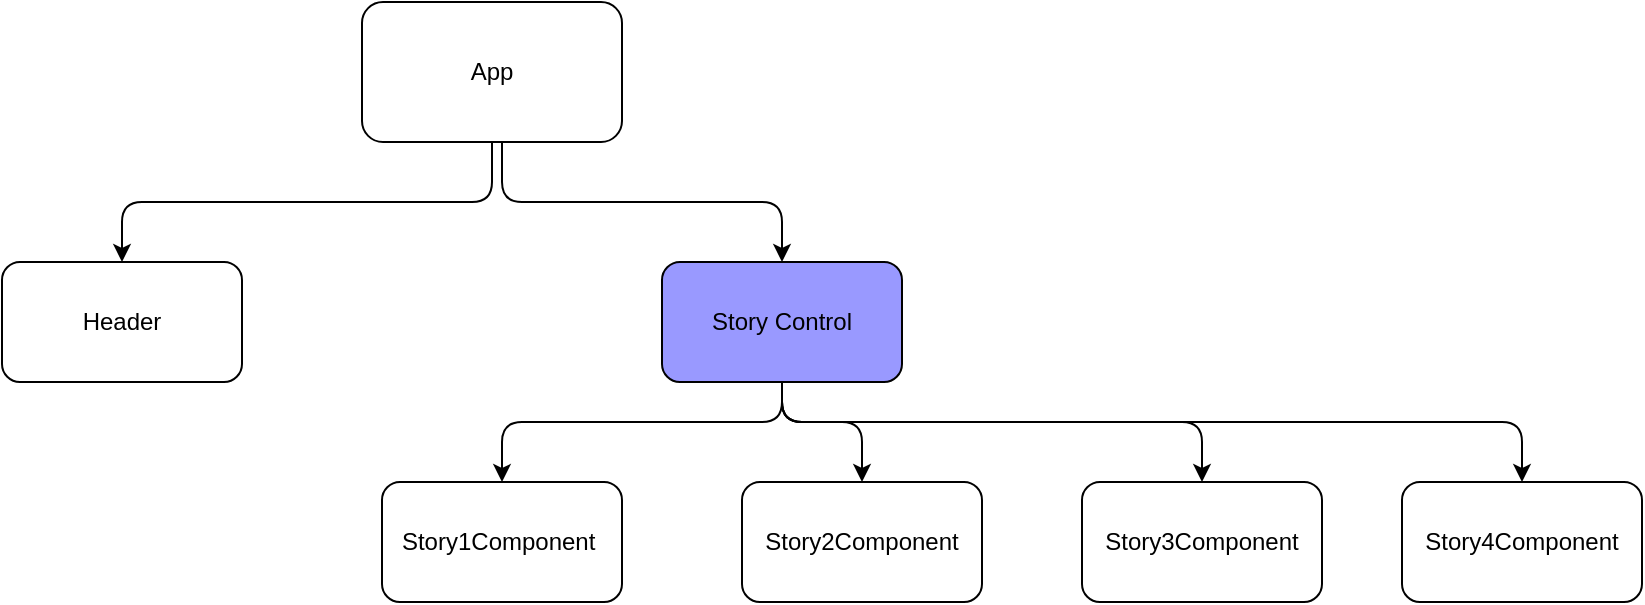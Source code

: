 <mxfile version="14.4.3" type="device"><diagram id="5yLfihvolB3Kc7mFmclq" name="Page-1"><mxGraphModel dx="1135" dy="769" grid="1" gridSize="10" guides="1" tooltips="1" connect="1" arrows="1" fold="1" page="1" pageScale="1" pageWidth="850" pageHeight="1100" math="0" shadow="0"><root><mxCell id="0"/><mxCell id="1" parent="0"/><mxCell id="ihk5z68jFUGyf2Ct_ikS-3" value="App" style="rounded=1;whiteSpace=wrap;html=1;" vertex="1" parent="1"><mxGeometry x="340" y="60" width="130" height="70" as="geometry"/></mxCell><mxCell id="ihk5z68jFUGyf2Ct_ikS-4" value="Header" style="rounded=1;whiteSpace=wrap;html=1;" vertex="1" parent="1"><mxGeometry x="160" y="190" width="120" height="60" as="geometry"/></mxCell><mxCell id="ihk5z68jFUGyf2Ct_ikS-5" value="" style="endArrow=classic;html=1;exitX=0.5;exitY=1;exitDx=0;exitDy=0;entryX=0.5;entryY=0;entryDx=0;entryDy=0;" edge="1" parent="1" source="ihk5z68jFUGyf2Ct_ikS-3" target="ihk5z68jFUGyf2Ct_ikS-4"><mxGeometry width="50" height="50" relative="1" as="geometry"><mxPoint x="410" y="420" as="sourcePoint"/><mxPoint x="210" y="160" as="targetPoint"/><Array as="points"><mxPoint x="405" y="160"/><mxPoint x="220" y="160"/></Array></mxGeometry></mxCell><mxCell id="ihk5z68jFUGyf2Ct_ikS-6" value="Story Control" style="rounded=1;whiteSpace=wrap;html=1;fillColor=#9999FF;" vertex="1" parent="1"><mxGeometry x="490" y="190" width="120" height="60" as="geometry"/></mxCell><mxCell id="ihk5z68jFUGyf2Ct_ikS-7" value="" style="endArrow=classic;html=1;entryX=0.5;entryY=0;entryDx=0;entryDy=0;" edge="1" parent="1" target="ihk5z68jFUGyf2Ct_ikS-6"><mxGeometry width="50" height="50" relative="1" as="geometry"><mxPoint x="410" y="130" as="sourcePoint"/><mxPoint x="460" y="370" as="targetPoint"/><Array as="points"><mxPoint x="410" y="160"/><mxPoint x="550" y="160"/></Array></mxGeometry></mxCell><mxCell id="ihk5z68jFUGyf2Ct_ikS-8" value="Story1Component&amp;nbsp;" style="rounded=1;whiteSpace=wrap;html=1;" vertex="1" parent="1"><mxGeometry x="350" y="300" width="120" height="60" as="geometry"/></mxCell><mxCell id="ihk5z68jFUGyf2Ct_ikS-9" value="Story2Component" style="rounded=1;whiteSpace=wrap;html=1;" vertex="1" parent="1"><mxGeometry x="530" y="300" width="120" height="60" as="geometry"/></mxCell><mxCell id="ihk5z68jFUGyf2Ct_ikS-10" value="Story3Component" style="rounded=1;whiteSpace=wrap;html=1;" vertex="1" parent="1"><mxGeometry x="700" y="300" width="120" height="60" as="geometry"/></mxCell><mxCell id="ihk5z68jFUGyf2Ct_ikS-11" value="" style="endArrow=classic;html=1;exitX=0.5;exitY=1;exitDx=0;exitDy=0;entryX=0.5;entryY=0;entryDx=0;entryDy=0;" edge="1" parent="1" source="ihk5z68jFUGyf2Ct_ikS-6" target="ihk5z68jFUGyf2Ct_ikS-8"><mxGeometry width="50" height="50" relative="1" as="geometry"><mxPoint x="410" y="420" as="sourcePoint"/><mxPoint x="390" y="250" as="targetPoint"/><Array as="points"><mxPoint x="550" y="270"/><mxPoint x="410" y="270"/></Array></mxGeometry></mxCell><mxCell id="ihk5z68jFUGyf2Ct_ikS-12" value="" style="endArrow=classic;html=1;entryX=0.5;entryY=0;entryDx=0;entryDy=0;" edge="1" parent="1" target="ihk5z68jFUGyf2Ct_ikS-9"><mxGeometry width="50" height="50" relative="1" as="geometry"><mxPoint x="550" y="250" as="sourcePoint"/><mxPoint x="460" y="370" as="targetPoint"/><Array as="points"><mxPoint x="550" y="270"/><mxPoint x="590" y="270"/></Array></mxGeometry></mxCell><mxCell id="ihk5z68jFUGyf2Ct_ikS-13" value="" style="endArrow=classic;html=1;exitX=0.5;exitY=1;exitDx=0;exitDy=0;entryX=0.5;entryY=0;entryDx=0;entryDy=0;" edge="1" parent="1" source="ihk5z68jFUGyf2Ct_ikS-6" target="ihk5z68jFUGyf2Ct_ikS-10"><mxGeometry width="50" height="50" relative="1" as="geometry"><mxPoint x="410" y="420" as="sourcePoint"/><mxPoint x="460" y="370" as="targetPoint"/><Array as="points"><mxPoint x="550" y="270"/><mxPoint x="760" y="270"/></Array></mxGeometry></mxCell><mxCell id="ihk5z68jFUGyf2Ct_ikS-14" value="Story4Component" style="rounded=1;whiteSpace=wrap;html=1;fillColor=#FFFFFF;" vertex="1" parent="1"><mxGeometry x="860" y="300" width="120" height="60" as="geometry"/></mxCell><mxCell id="ihk5z68jFUGyf2Ct_ikS-15" value="" style="endArrow=classic;html=1;entryX=0.5;entryY=0;entryDx=0;entryDy=0;" edge="1" parent="1" target="ihk5z68jFUGyf2Ct_ikS-14"><mxGeometry width="50" height="50" relative="1" as="geometry"><mxPoint x="550" y="250" as="sourcePoint"/><mxPoint x="560" y="370" as="targetPoint"/><Array as="points"><mxPoint x="550" y="270"/><mxPoint x="740" y="270"/><mxPoint x="920" y="270"/></Array></mxGeometry></mxCell></root></mxGraphModel></diagram></mxfile>